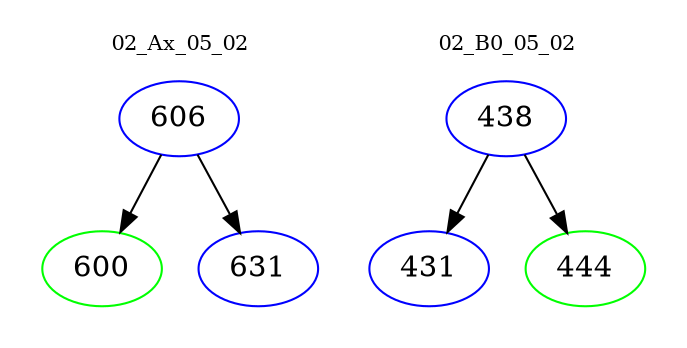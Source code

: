 digraph{
subgraph cluster_0 {
color = white
label = "02_Ax_05_02";
fontsize=10;
T0_606 [label="606", color="blue"]
T0_606 -> T0_600 [color="black"]
T0_600 [label="600", color="green"]
T0_606 -> T0_631 [color="black"]
T0_631 [label="631", color="blue"]
}
subgraph cluster_1 {
color = white
label = "02_B0_05_02";
fontsize=10;
T1_438 [label="438", color="blue"]
T1_438 -> T1_431 [color="black"]
T1_431 [label="431", color="blue"]
T1_438 -> T1_444 [color="black"]
T1_444 [label="444", color="green"]
}
}
